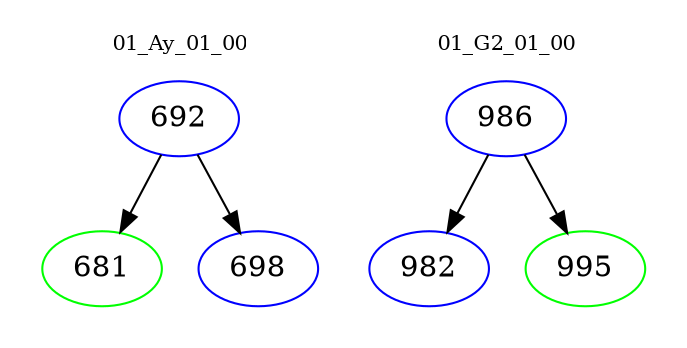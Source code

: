 digraph{
subgraph cluster_0 {
color = white
label = "01_Ay_01_00";
fontsize=10;
T0_692 [label="692", color="blue"]
T0_692 -> T0_681 [color="black"]
T0_681 [label="681", color="green"]
T0_692 -> T0_698 [color="black"]
T0_698 [label="698", color="blue"]
}
subgraph cluster_1 {
color = white
label = "01_G2_01_00";
fontsize=10;
T1_986 [label="986", color="blue"]
T1_986 -> T1_982 [color="black"]
T1_982 [label="982", color="blue"]
T1_986 -> T1_995 [color="black"]
T1_995 [label="995", color="green"]
}
}
